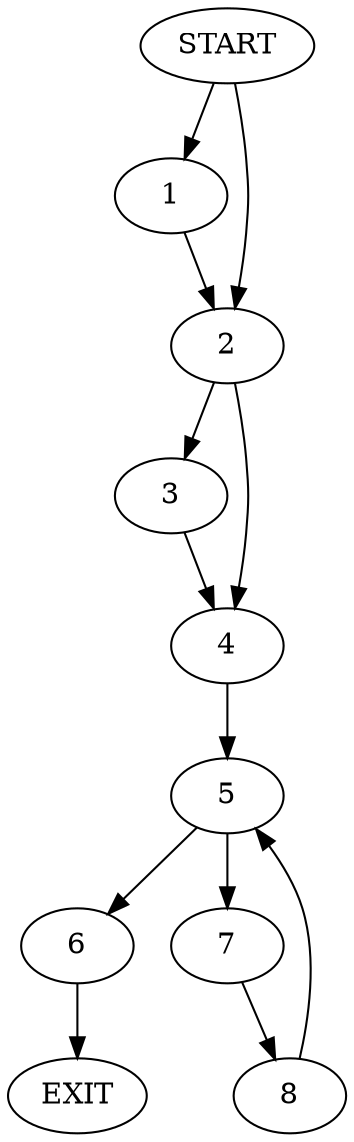 digraph { 
0 [label="START"];
1;
2;
3;
4;
5;
6;
7;
8;
9[label="EXIT"];
0 -> 1;
0 -> 2;
1 -> 2;
2 -> 3;
2 -> 4;
3 -> 4;
4 -> 5;
5 -> 7;
5 -> 6;
6 -> 9;
7 -> 8;
8 -> 5;
}